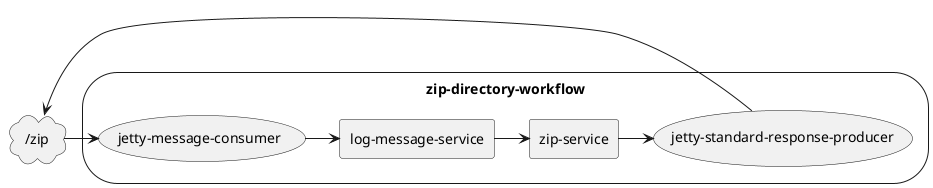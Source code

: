 @startuml
cloud cloud [
/zip
]
storage zip-directory-workflow {
usecase usecase [
jetty-message-consumer
]
rectangle rectangle1 [       
log-message-service
]
 rectangle rectangle2 [       
zip-service
]
usecase usecase2 [
jetty-standard-response-producer
] 
}
cloud -> usecase
usecase -> rectangle1
rectangle1 -> rectangle2
rectangle2 -> usecase2
usecase2 -> cloud
@enduml